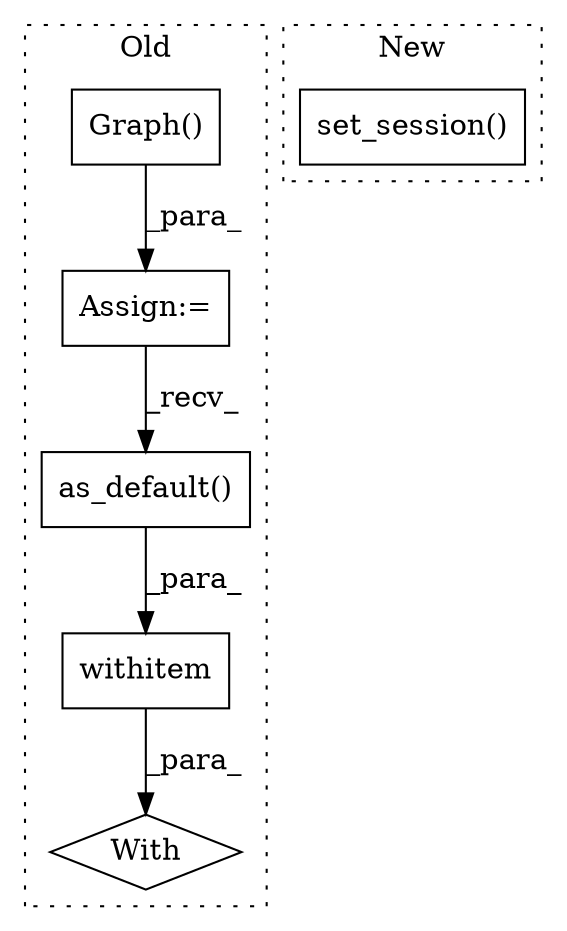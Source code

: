 digraph G {
subgraph cluster0 {
1 [label="withitem" a="49" s="40456" l="5" shape="box"];
3 [label="Graph()" a="75" s="40431" l="10" shape="box"];
4 [label="as_default()" a="75" s="40456" l="18" shape="box"];
5 [label="With" a="39" s="40451,40461" l="5,28" shape="diamond"];
6 [label="Assign:=" a="68" s="40428" l="3" shape="box"];
label = "Old";
style="dotted";
}
subgraph cluster1 {
2 [label="set_session()" a="75" s="41541,41584" l="39,1" shape="box"];
label = "New";
style="dotted";
}
1 -> 5 [label="_para_"];
3 -> 6 [label="_para_"];
4 -> 1 [label="_para_"];
6 -> 4 [label="_recv_"];
}